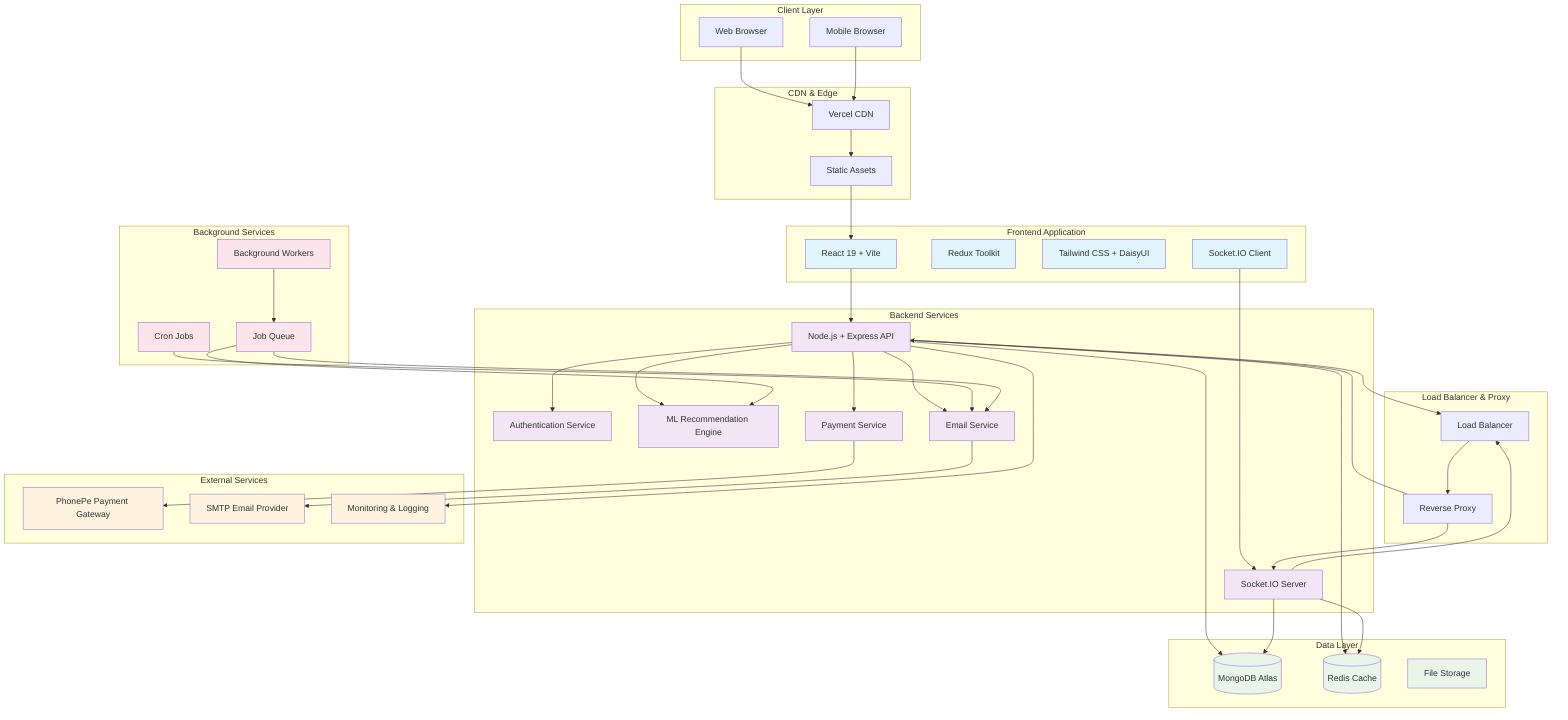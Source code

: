 graph TB
    subgraph "Client Layer"
        WEB[Web Browser]
        MOBILE[Mobile Browser]
    end
    
    subgraph "CDN & Edge"
        VERCEL[Vercel CDN]
        STATIC[Static Assets]
    end
    
    subgraph "Frontend Application"
        REACT[React 19 + Vite]
        REDUX[Redux Toolkit]
        TAILWIND[Tailwind CSS + DaisyUI]
        SOCKET_CLIENT[Socket.IO Client]
    end
    
    subgraph "Load Balancer & Proxy"
        LB[Load Balancer]
        PROXY[Reverse Proxy]
    end
    
    subgraph "Backend Services"
        API[Node.js + Express API]
        SOCKET[Socket.IO Server]
        AUTH[Authentication Service]
        ML[ML Recommendation Engine]
        EMAIL[Email Service]
        PAYMENT[Payment Service]
    end
    
    subgraph "Data Layer"
        MONGODB[(MongoDB Atlas)]
        REDIS[(Redis Cache)]
        FILES[File Storage]
    end
    
    subgraph "External Services"
        PHONEPE[PhonePe Payment Gateway]
        SMTP[SMTP Email Provider]
        MONITORING[Monitoring & Logging]
    end
    
    subgraph "Background Services"
        CRON[Cron Jobs]
        WORKERS[Background Workers]
        QUEUE[Job Queue]
    end
    
    %% Client connections
    WEB --> VERCEL
    MOBILE --> VERCEL
    
    %% CDN to Frontend
    VERCEL --> STATIC
    STATIC --> REACT
    
    %% Frontend to Backend
    REACT --> API
    SOCKET_CLIENT --> SOCKET
    
    %% Load balancing
    API --> LB
    SOCKET --> LB
    LB --> PROXY
    
    %% Backend services
    PROXY --> API
    PROXY --> SOCKET
    API --> AUTH
    API --> ML
    API --> EMAIL
    API --> PAYMENT
    
    %% Data connections
    API --> MONGODB
    API --> REDIS
    SOCKET --> MONGODB
    SOCKET --> REDIS
    
    %% External integrations
    PAYMENT --> PHONEPE
    EMAIL --> SMTP
    API --> MONITORING
    
    %% Background processing
    CRON --> EMAIL
    WORKERS --> QUEUE
    QUEUE --> EMAIL
    QUEUE --> ML
    
    %% Styling
    classDef frontend fill:#e1f5fe
    classDef backend fill:#f3e5f5
    classDef data fill:#e8f5e8
    classDef external fill:#fff3e0
    classDef background fill:#fce4ec
    
    class REACT,REDUX,TAILWIND,SOCKET_CLIENT frontend
    class API,SOCKET,AUTH,ML,EMAIL,PAYMENT backend
    class MONGODB,REDIS,FILES data
    class PHONEPE,SMTP,MONITORING external
    class CRON,WORKERS,QUEUE background